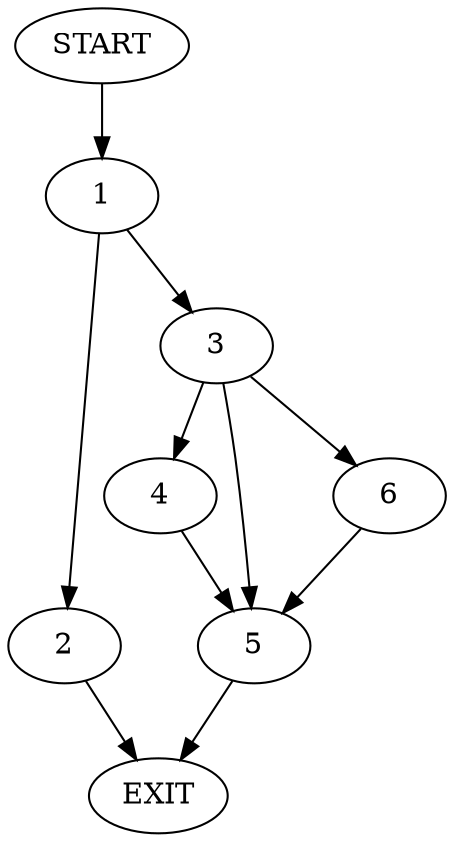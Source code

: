 digraph {
0 [label="START"]
7 [label="EXIT"]
0 -> 1
1 -> 2
1 -> 3
3 -> 4
3 -> 5
3 -> 6
2 -> 7
5 -> 7
6 -> 5
4 -> 5
}
